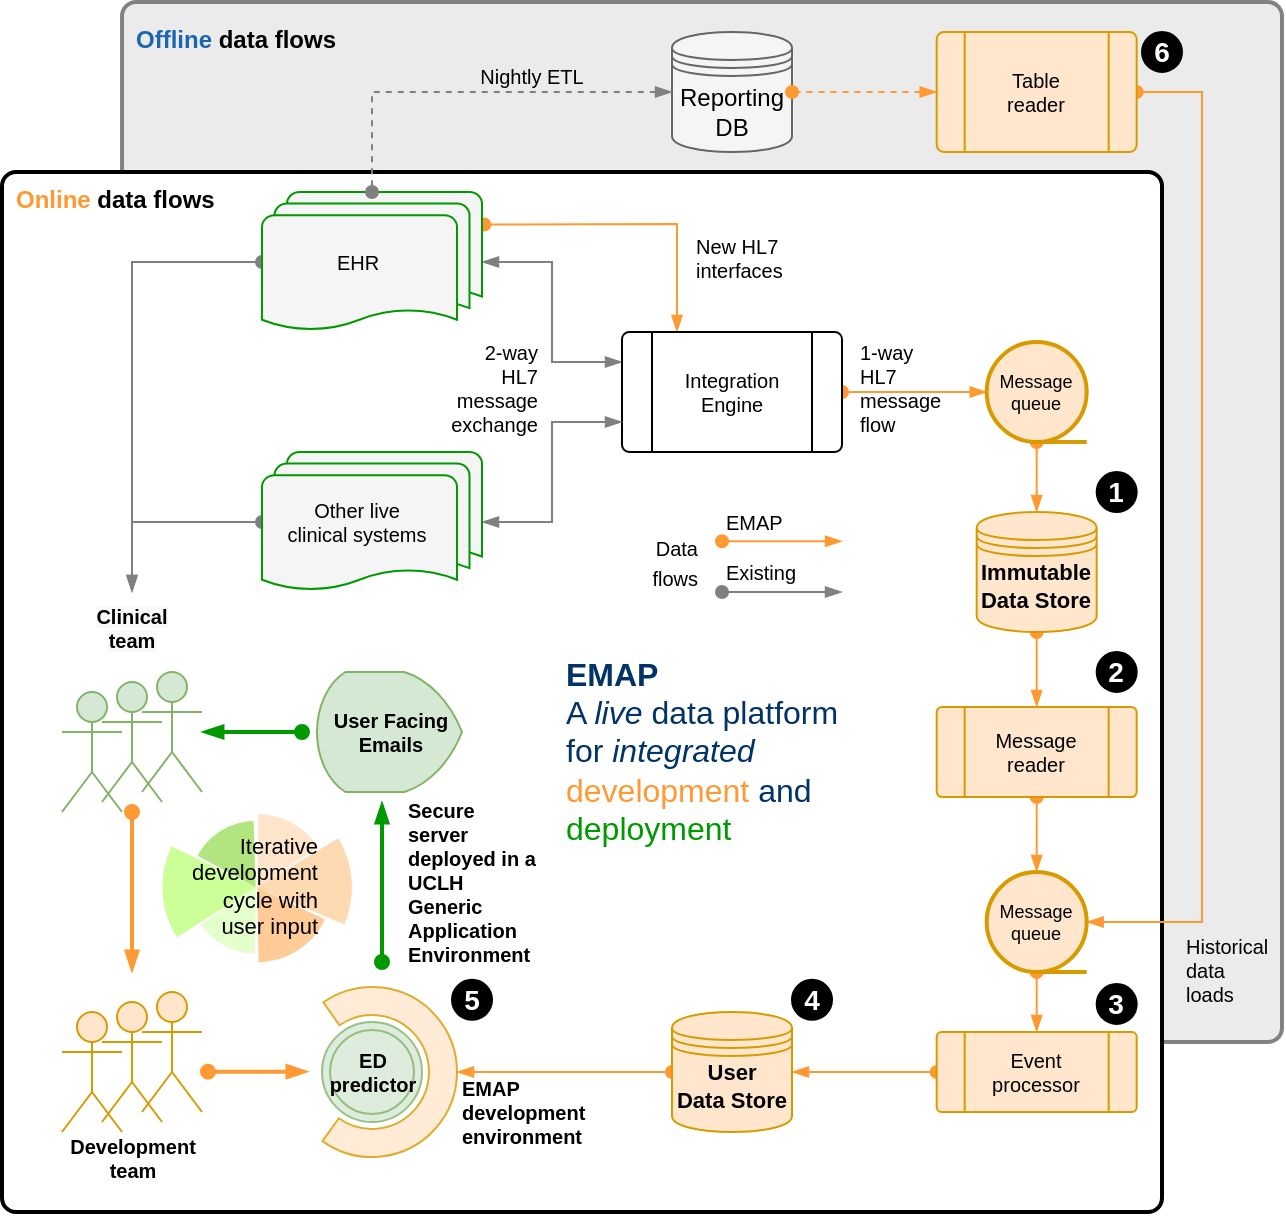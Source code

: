 <mxfile version="19.0.3" type="device"><diagram id="AGLjZ4bTWmo3PWsCuJTL" name="Page-1"><mxGraphModel dx="829" dy="836" grid="1" gridSize="10" guides="1" tooltips="1" connect="1" arrows="1" fold="1" page="1" pageScale="1" pageWidth="1654" pageHeight="1169" math="0" shadow="0"><root><mxCell id="0"/><mxCell id="1" parent="0"/><mxCell id="Xxeb_w5k-0lQKxWD1VdJ-54" value="" style="rounded=1;whiteSpace=wrap;html=1;absoluteArcSize=1;arcSize=14;strokeWidth=2;fontSize=10;align=center;verticalAlign=middle;strokeColor=#666666;gradientDirection=east;fillColor=#E6E6E6;opacity=80;" parent="1" vertex="1"><mxGeometry x="210" y="155" width="580" height="520" as="geometry"/></mxCell><mxCell id="Xxeb_w5k-0lQKxWD1VdJ-50" value="" style="rounded=1;whiteSpace=wrap;html=1;absoluteArcSize=1;arcSize=14;strokeWidth=2;fontSize=10;fillColor=#ffffff;align=center;verticalAlign=middle;" parent="1" vertex="1"><mxGeometry x="150" y="240" width="580" height="520" as="geometry"/></mxCell><mxCell id="Xxeb_w5k-0lQKxWD1VdJ-58" style="edgeStyle=elbowEdgeStyle;rounded=0;orthogonalLoop=1;jettySize=auto;html=1;exitX=1.011;exitY=0.233;exitDx=0;exitDy=0;exitPerimeter=0;entryX=0.25;entryY=0;entryDx=0;entryDy=0;fontSize=10;startArrow=oval;startFill=1;endArrow=blockThin;endFill=1;fillColor=#f8cecc;elbow=vertical;strokeColor=#FF9933;" parent="1" source="YOsguraXcIjrAALGB2yu-47" target="YOsguraXcIjrAALGB2yu-50" edge="1"><mxGeometry relative="1" as="geometry"><mxPoint x="400" y="295" as="sourcePoint"/><mxPoint x="470" y="345" as="targetPoint"/><Array as="points"><mxPoint x="460" y="266"/></Array></mxGeometry></mxCell><mxCell id="Xxeb_w5k-0lQKxWD1VdJ-47" style="edgeStyle=elbowEdgeStyle;rounded=0;orthogonalLoop=1;jettySize=auto;html=1;fontSize=10;startArrow=blockThin;startFill=1;endArrow=oval;endFill=1;fillColor=#ffffff;exitX=0.5;exitY=0;exitDx=0;exitDy=0;strokeColor=#808080;" parent="1" source="Xxeb_w5k-0lQKxWD1VdJ-44" edge="1"><mxGeometry relative="1" as="geometry"><mxPoint x="280" y="415" as="targetPoint"/><Array as="points"><mxPoint x="215" y="430"/></Array></mxGeometry></mxCell><mxCell id="Xxeb_w5k-0lQKxWD1VdJ-46" style="edgeStyle=none;rounded=0;orthogonalLoop=1;jettySize=auto;html=1;fontSize=10;startArrow=blockThin;startFill=1;endArrow=oval;endFill=1;fillColor=#ffffff;strokeWidth=2;strokeColor=#009900;" parent="1" source="Xxeb_w5k-0lQKxWD1VdJ-31" edge="1"><mxGeometry relative="1" as="geometry"><mxPoint x="300" y="520" as="targetPoint"/></mxGeometry></mxCell><mxCell id="Xxeb_w5k-0lQKxWD1VdJ-6" style="edgeStyle=none;rounded=0;orthogonalLoop=1;jettySize=auto;html=1;exitX=0.5;exitY=1;exitDx=0;exitDy=0;entryX=0.5;entryY=0;entryDx=0;entryDy=0;fontSize=10;startArrow=oval;startFill=1;endArrow=blockThin;endFill=1;fillColor=#ffffff;strokeColor=#FF9933;" parent="1" source="YOsguraXcIjrAALGB2yu-1" target="YOsguraXcIjrAALGB2yu-66" edge="1"><mxGeometry relative="1" as="geometry"/></mxCell><mxCell id="YOsguraXcIjrAALGB2yu-1" value="Immutable Data Store" style="shape=datastore;whiteSpace=wrap;html=1;fontSize=11;fillColor=#ffe6cc;strokeColor=#d79b00;fontStyle=1;spacing=0;spacingTop=-6;" parent="1" vertex="1"><mxGeometry x="637.34" y="410" width="60" height="60" as="geometry"/></mxCell><mxCell id="Xxeb_w5k-0lQKxWD1VdJ-17" style="edgeStyle=elbowEdgeStyle;rounded=0;orthogonalLoop=1;jettySize=auto;html=1;exitX=1;exitY=0.5;exitDx=0;exitDy=0;exitPerimeter=0;entryX=0;entryY=0.25;entryDx=0;entryDy=0;fontSize=10;startArrow=blockThin;startFill=1;endArrow=blockThin;endFill=1;fillColor=#ffffff;strokeColor=#808080;" parent="1" source="YOsguraXcIjrAALGB2yu-47" target="YOsguraXcIjrAALGB2yu-50" edge="1"><mxGeometry relative="1" as="geometry"/></mxCell><mxCell id="Xxeb_w5k-0lQKxWD1VdJ-49" style="edgeStyle=elbowEdgeStyle;rounded=0;orthogonalLoop=1;jettySize=auto;html=1;exitX=0.5;exitY=0;exitDx=0;exitDy=0;entryX=0;entryY=0.5;entryDx=0;entryDy=0;fontSize=10;startArrow=blockThin;startFill=1;endArrow=oval;endFill=1;fillColor=#ffffff;entryPerimeter=0;strokeColor=#808080;" parent="1" source="Xxeb_w5k-0lQKxWD1VdJ-44" target="YOsguraXcIjrAALGB2yu-47" edge="1"><mxGeometry relative="1" as="geometry"><Array as="points"><mxPoint x="215" y="370"/></Array></mxGeometry></mxCell><mxCell id="YOsguraXcIjrAALGB2yu-47" value="" style="strokeWidth=1;html=1;shape=mxgraph.flowchart.multi-document;whiteSpace=wrap;fillColor=#f5f5f5;verticalAlign=middle;strokeColor=#009900;" parent="1" vertex="1"><mxGeometry x="280" y="250" width="110" height="70" as="geometry"/></mxCell><mxCell id="Xxeb_w5k-0lQKxWD1VdJ-7" style="edgeStyle=none;rounded=0;orthogonalLoop=1;jettySize=auto;html=1;exitX=1;exitY=0.5;exitDx=0;exitDy=0;entryX=0;entryY=0.5;entryDx=0;entryDy=0;entryPerimeter=0;fontSize=10;startArrow=oval;startFill=1;endArrow=blockThin;endFill=1;fillColor=#ffffff;strokeColor=#FF9933;" parent="1" source="YOsguraXcIjrAALGB2yu-50" target="YOsguraXcIjrAALGB2yu-84" edge="1"><mxGeometry relative="1" as="geometry"/></mxCell><mxCell id="YOsguraXcIjrAALGB2yu-50" value="" style="verticalLabelPosition=bottom;verticalAlign=middle;html=1;shape=process;whiteSpace=wrap;rounded=1;size=0.14;arcSize=6;fontSize=10;" parent="1" vertex="1"><mxGeometry x="460" y="320" width="110" height="60" as="geometry"/></mxCell><mxCell id="YOsguraXcIjrAALGB2yu-59" value="EHR" style="text;html=1;strokeColor=none;fillColor=none;align=center;verticalAlign=middle;whiteSpace=wrap;rounded=0;fontSize=10;" parent="1" vertex="1"><mxGeometry x="307.5" y="275" width="40" height="20" as="geometry"/></mxCell><mxCell id="YOsguraXcIjrAALGB2yu-60" value="Integration&lt;br&gt;Engine" style="text;html=1;strokeColor=none;fillColor=none;align=center;verticalAlign=middle;whiteSpace=wrap;rounded=0;fontSize=10;" parent="1" vertex="1"><mxGeometry x="495" y="340" width="40" height="20" as="geometry"/></mxCell><mxCell id="YOsguraXcIjrAALGB2yu-64" value="2-way HL7&lt;br&gt;message exchange" style="text;html=1;strokeColor=none;fillColor=none;align=right;verticalAlign=middle;whiteSpace=wrap;rounded=0;fontSize=10;" parent="1" vertex="1"><mxGeometry x="380" y="318" width="40" height="60" as="geometry"/></mxCell><mxCell id="YOsguraXcIjrAALGB2yu-65" value="1-way HL7&lt;br&gt;message flow" style="text;html=1;strokeColor=none;fillColor=none;align=left;verticalAlign=middle;whiteSpace=wrap;rounded=0;fontSize=10;" parent="1" vertex="1"><mxGeometry x="577.34" y="318" width="40" height="60" as="geometry"/></mxCell><mxCell id="Xxeb_w5k-0lQKxWD1VdJ-4" style="edgeStyle=none;rounded=0;orthogonalLoop=1;jettySize=auto;html=1;exitX=0.5;exitY=1;exitDx=0;exitDy=0;entryX=0.5;entryY=0;entryDx=0;entryDy=0;entryPerimeter=0;fontSize=10;startArrow=oval;startFill=1;endArrow=blockThin;endFill=1;fillColor=#ffffff;strokeColor=#FF9933;" parent="1" source="YOsguraXcIjrAALGB2yu-66" target="Xxeb_w5k-0lQKxWD1VdJ-3" edge="1"><mxGeometry relative="1" as="geometry"/></mxCell><mxCell id="YOsguraXcIjrAALGB2yu-66" value="" style="verticalLabelPosition=bottom;verticalAlign=top;html=1;shape=process;whiteSpace=wrap;rounded=1;size=0.14;arcSize=6;fontSize=10;fillColor=#ffe6cc;strokeColor=#d79b00;" parent="1" vertex="1"><mxGeometry x="617.34" y="507.5" width="100" height="45" as="geometry"/></mxCell><mxCell id="YOsguraXcIjrAALGB2yu-67" value="Message&lt;br&gt;reader" style="text;html=1;fillColor=#ffe6cc;align=center;verticalAlign=middle;whiteSpace=wrap;rounded=0;fontSize=10;" parent="1" vertex="1"><mxGeometry x="647.34" y="520" width="40" height="20" as="geometry"/></mxCell><mxCell id="Xxeb_w5k-0lQKxWD1VdJ-10" style="edgeStyle=none;rounded=0;orthogonalLoop=1;jettySize=auto;html=1;exitX=0;exitY=0.5;exitDx=0;exitDy=0;entryX=1;entryY=0.5;entryDx=0;entryDy=0;fontSize=10;startArrow=oval;startFill=1;endArrow=blockThin;endFill=1;fillColor=#ffffff;strokeColor=#FF9933;" parent="1" source="YOsguraXcIjrAALGB2yu-68" target="Xxeb_w5k-0lQKxWD1VdJ-9" edge="1"><mxGeometry relative="1" as="geometry"/></mxCell><mxCell id="YOsguraXcIjrAALGB2yu-68" value="" style="verticalLabelPosition=bottom;verticalAlign=top;html=1;shape=process;whiteSpace=wrap;rounded=1;size=0.14;arcSize=6;fontSize=10;fillColor=#ffe6cc;strokeColor=#d79b00;" parent="1" vertex="1"><mxGeometry x="617.34" y="670" width="100" height="40" as="geometry"/></mxCell><mxCell id="YOsguraXcIjrAALGB2yu-69" value="Event processor" style="text;html=1;fillColor=#ffe6cc;align=center;verticalAlign=middle;whiteSpace=wrap;rounded=0;fontSize=10;" parent="1" vertex="1"><mxGeometry x="647.34" y="680" width="40" height="20" as="geometry"/></mxCell><mxCell id="YOsguraXcIjrAALGB2yu-70" value="&lt;font style=&quot;font-size: 12px&quot;&gt;Reporting&lt;br&gt;DB&lt;/font&gt;" style="shape=datastore;whiteSpace=wrap;html=1;fillColor=#f5f5f5;strokeColor=#666666;" parent="1" vertex="1"><mxGeometry x="485.0" y="170" width="60" height="60" as="geometry"/></mxCell><mxCell id="YOsguraXcIjrAALGB2yu-72" style="rounded=0;orthogonalLoop=1;jettySize=auto;html=1;entryX=0.5;entryY=0;entryDx=0;entryDy=0;fontSize=10;endArrow=oval;endFill=1;fillColor=#ffffff;startArrow=blockThin;startFill=1;exitX=0;exitY=0.5;exitDx=0;exitDy=0;entryPerimeter=0;edgeStyle=orthogonalEdgeStyle;dashed=1;strokeColor=#808080;" parent="1" source="YOsguraXcIjrAALGB2yu-70" target="YOsguraXcIjrAALGB2yu-47" edge="1"><mxGeometry relative="1" as="geometry"><mxPoint x="630.003" y="219.58" as="sourcePoint"/><mxPoint x="570" y="219.58" as="targetPoint"/></mxGeometry></mxCell><mxCell id="YOsguraXcIjrAALGB2yu-73" value="Nightly ETL" style="text;html=1;strokeColor=none;fillColor=none;align=center;verticalAlign=top;whiteSpace=wrap;rounded=0;fontSize=10;" parent="1" vertex="1"><mxGeometry x="375" y="180" width="80" height="30" as="geometry"/></mxCell><mxCell id="YOsguraXcIjrAALGB2yu-74" style="rounded=0;orthogonalLoop=1;jettySize=auto;html=1;fontSize=10;endArrow=oval;endFill=1;fillColor=#ffffff;startArrow=blockThin;startFill=1;exitX=0;exitY=0.5;exitDx=0;exitDy=0;edgeStyle=orthogonalEdgeStyle;dashed=1;entryX=1;entryY=0.5;entryDx=0;entryDy=0;strokeColor=#FF9933;" parent="1" source="YOsguraXcIjrAALGB2yu-75" target="YOsguraXcIjrAALGB2yu-70" edge="1"><mxGeometry relative="1" as="geometry"><mxPoint x="1025.0" y="217.32" as="sourcePoint"/><mxPoint x="710" y="230" as="targetPoint"/></mxGeometry></mxCell><mxCell id="Xxeb_w5k-0lQKxWD1VdJ-11" style="edgeStyle=elbowEdgeStyle;rounded=0;orthogonalLoop=1;jettySize=auto;html=1;exitX=1;exitY=0.5;exitDx=0;exitDy=0;fontSize=10;startArrow=oval;startFill=1;endArrow=blockThin;endFill=1;fillColor=#ffffff;elbow=vertical;entryX=1;entryY=0.5;entryDx=0;entryDy=0;entryPerimeter=0;strokeColor=#FF9933;" parent="1" source="YOsguraXcIjrAALGB2yu-75" target="Xxeb_w5k-0lQKxWD1VdJ-3" edge="1"><mxGeometry relative="1" as="geometry"><mxPoint x="720" y="610" as="targetPoint"/><Array as="points"><mxPoint x="750" y="440"/><mxPoint x="740" y="370"/><mxPoint x="760" y="610"/></Array></mxGeometry></mxCell><mxCell id="YOsguraXcIjrAALGB2yu-75" value="" style="verticalLabelPosition=bottom;verticalAlign=top;html=1;shape=process;whiteSpace=wrap;rounded=1;size=0.14;arcSize=6;fontSize=10;fillColor=#ffe6cc;strokeColor=#d79b00;" parent="1" vertex="1"><mxGeometry x="617.34" y="170" width="100" height="60" as="geometry"/></mxCell><mxCell id="YOsguraXcIjrAALGB2yu-76" value="Table&lt;br&gt;reader" style="text;html=1;strokeColor=none;fillColor=none;align=center;verticalAlign=middle;whiteSpace=wrap;rounded=0;fontSize=10;" parent="1" vertex="1"><mxGeometry x="647.34" y="190" width="40" height="20" as="geometry"/></mxCell><mxCell id="Xxeb_w5k-0lQKxWD1VdJ-8" style="edgeStyle=none;rounded=0;orthogonalLoop=1;jettySize=auto;html=1;exitX=0.5;exitY=1;exitDx=0;exitDy=0;exitPerimeter=0;entryX=0.5;entryY=0;entryDx=0;entryDy=0;fontSize=10;startArrow=oval;startFill=1;endArrow=blockThin;endFill=1;fillColor=#ffffff;strokeColor=#FF9933;" parent="1" source="YOsguraXcIjrAALGB2yu-84" target="YOsguraXcIjrAALGB2yu-1" edge="1"><mxGeometry relative="1" as="geometry"/></mxCell><mxCell id="YOsguraXcIjrAALGB2yu-84" value="Message queue" style="strokeWidth=2;html=1;shape=mxgraph.flowchart.sequential_data;whiteSpace=wrap;fontSize=9;fillColor=#ffe6cc;align=center;verticalAlign=middle;strokeColor=#d79b00;" parent="1" vertex="1"><mxGeometry x="642.34" y="325" width="50" height="50" as="geometry"/></mxCell><mxCell id="Xxeb_w5k-0lQKxWD1VdJ-5" style="edgeStyle=none;rounded=0;orthogonalLoop=1;jettySize=auto;html=1;exitX=0.5;exitY=1;exitDx=0;exitDy=0;exitPerimeter=0;entryX=0.5;entryY=0;entryDx=0;entryDy=0;fontSize=10;startArrow=oval;startFill=1;endArrow=blockThin;endFill=1;fillColor=#ffffff;strokeColor=#FF9933;" parent="1" source="Xxeb_w5k-0lQKxWD1VdJ-3" target="YOsguraXcIjrAALGB2yu-68" edge="1"><mxGeometry relative="1" as="geometry"/></mxCell><mxCell id="Xxeb_w5k-0lQKxWD1VdJ-3" value="Message queue" style="strokeWidth=2;html=1;shape=mxgraph.flowchart.sequential_data;whiteSpace=wrap;fontSize=9;fillColor=#ffe6cc;align=center;verticalAlign=middle;strokeColor=#d79b00;" parent="1" vertex="1"><mxGeometry x="642.34" y="590" width="50" height="50" as="geometry"/></mxCell><mxCell id="Xxeb_w5k-0lQKxWD1VdJ-37" style="edgeStyle=elbowEdgeStyle;rounded=0;orthogonalLoop=1;jettySize=auto;html=1;exitX=0;exitY=0.5;exitDx=0;exitDy=0;fontSize=10;startArrow=oval;startFill=1;endArrow=blockThin;endFill=1;fillColor=#ffffff;strokeColor=#FF9933;" parent="1" source="Xxeb_w5k-0lQKxWD1VdJ-9" target="PI1jIJRue8a1WFZ3D4rg-30" edge="1"><mxGeometry relative="1" as="geometry"><mxPoint x="385" y="690" as="targetPoint"/></mxGeometry></mxCell><mxCell id="Xxeb_w5k-0lQKxWD1VdJ-9" value="&lt;b style=&quot;font-size: 11px;&quot;&gt;User &lt;br style=&quot;font-size: 11px;&quot;&gt;Data Store&lt;/b&gt;" style="shape=datastore;whiteSpace=wrap;html=1;fontSize=11;fillColor=#ffe6cc;strokeColor=#d79b00;spacingTop=-6;" parent="1" vertex="1"><mxGeometry x="485" y="660" width="60" height="60" as="geometry"/></mxCell><mxCell id="Xxeb_w5k-0lQKxWD1VdJ-18" style="edgeStyle=elbowEdgeStyle;rounded=0;orthogonalLoop=1;jettySize=auto;html=1;exitX=1;exitY=0.5;exitDx=0;exitDy=0;exitPerimeter=0;entryX=0;entryY=0.75;entryDx=0;entryDy=0;fontSize=10;startArrow=blockThin;startFill=1;endArrow=blockThin;endFill=1;fillColor=#ffffff;strokeColor=#808080;" parent="1" source="Xxeb_w5k-0lQKxWD1VdJ-15" target="YOsguraXcIjrAALGB2yu-50" edge="1"><mxGeometry relative="1" as="geometry"/></mxCell><mxCell id="Xxeb_w5k-0lQKxWD1VdJ-15" value="" style="strokeWidth=1;html=1;shape=mxgraph.flowchart.multi-document;whiteSpace=wrap;fillColor=#f5f5f5;verticalAlign=middle;strokeColor=#009900;" parent="1" vertex="1"><mxGeometry x="280" y="380" width="110" height="70" as="geometry"/></mxCell><mxCell id="Xxeb_w5k-0lQKxWD1VdJ-16" value="Other live clinical systems" style="text;html=1;strokeColor=none;fillColor=none;align=center;verticalAlign=middle;whiteSpace=wrap;rounded=0;fontSize=10;" parent="1" vertex="1"><mxGeometry x="290" y="405" width="75" height="20" as="geometry"/></mxCell><mxCell id="Xxeb_w5k-0lQKxWD1VdJ-38" style="edgeStyle=elbowEdgeStyle;rounded=0;orthogonalLoop=1;jettySize=auto;html=1;fontSize=10;startArrow=oval;startFill=1;endArrow=blockThin;endFill=1;fillColor=#ffffff;strokeWidth=2;strokeColor=#009900;" parent="1" edge="1"><mxGeometry relative="1" as="geometry"><mxPoint x="340" y="635" as="sourcePoint"/><mxPoint x="340" y="555" as="targetPoint"/><Array as="points"><mxPoint x="340" y="575"/></Array></mxGeometry></mxCell><mxCell id="Xxeb_w5k-0lQKxWD1VdJ-21" value="&lt;b&gt;User Facing&lt;br&gt;Emails&lt;/b&gt;" style="strokeWidth=1;html=1;shape=mxgraph.flowchart.display;whiteSpace=wrap;fontSize=10;fillColor=#d5e8d4;align=center;verticalAlign=middle;flipV=1;flipH=1;strokeColor=#82b366;" parent="1" vertex="1"><mxGeometry x="307.5" y="490" width="72.5" height="60" as="geometry"/></mxCell><mxCell id="Xxeb_w5k-0lQKxWD1VdJ-45" style="rounded=0;orthogonalLoop=1;jettySize=auto;html=1;fontSize=10;startArrow=oval;startFill=1;endArrow=blockThin;endFill=1;fillColor=#ffffff;strokeWidth=2;strokeColor=#FF9933;" parent="1" edge="1"><mxGeometry relative="1" as="geometry"><mxPoint x="215" y="640" as="targetPoint"/><mxPoint x="215" y="560" as="sourcePoint"/></mxGeometry></mxCell><mxCell id="Xxeb_w5k-0lQKxWD1VdJ-30" value="" style="shape=umlActor;verticalLabelPosition=bottom;verticalAlign=top;html=1;fontSize=10;strokeWidth=1;fillColor=#d5e8d4;strokeColor=#82b366;" parent="1" vertex="1"><mxGeometry x="200" y="495" width="30" height="60" as="geometry"/></mxCell><mxCell id="Xxeb_w5k-0lQKxWD1VdJ-31" value="" style="shape=umlActor;verticalLabelPosition=bottom;verticalAlign=top;html=1;fontSize=10;strokeWidth=1;fillColor=#d5e8d4;strokeColor=#82b366;" parent="1" vertex="1"><mxGeometry x="220" y="490" width="30" height="60" as="geometry"/></mxCell><mxCell id="Xxeb_w5k-0lQKxWD1VdJ-32" value="" style="shape=umlActor;verticalLabelPosition=bottom;verticalAlign=top;html=1;fontSize=10;strokeWidth=1;fillColor=#d5e8d4;strokeColor=#82b366;" parent="1" vertex="1"><mxGeometry x="180" y="500" width="30" height="60" as="geometry"/></mxCell><mxCell id="Xxeb_w5k-0lQKxWD1VdJ-33" value="Development&lt;br&gt;team" style="shape=umlActor;verticalLabelPosition=bottom;verticalAlign=top;html=1;fontSize=10;strokeWidth=1;fillColor=#ffe6cc;strokeColor=#d79b00;fontStyle=1" parent="1" vertex="1"><mxGeometry x="200" y="655" width="30" height="60" as="geometry"/></mxCell><mxCell id="Xxeb_w5k-0lQKxWD1VdJ-34" value="" style="shape=umlActor;verticalLabelPosition=bottom;verticalAlign=top;html=1;fontSize=10;strokeWidth=1;fillColor=#ffe6cc;strokeColor=#d79b00;" parent="1" vertex="1"><mxGeometry x="220" y="650" width="30" height="60" as="geometry"/></mxCell><mxCell id="Xxeb_w5k-0lQKxWD1VdJ-35" value="" style="shape=umlActor;verticalLabelPosition=bottom;verticalAlign=top;html=1;fontSize=10;strokeWidth=1;fillColor=#ffe6cc;strokeColor=#d79b00;" parent="1" vertex="1"><mxGeometry x="180" y="660" width="30" height="60" as="geometry"/></mxCell><mxCell id="Xxeb_w5k-0lQKxWD1VdJ-44" value="&lt;meta charset=&quot;utf-8&quot;&gt;&lt;span style=&quot;color: rgb(0, 0, 0); font-family: helvetica; font-size: 10px; font-style: normal; letter-spacing: normal; text-indent: 0px; text-transform: none; word-spacing: 0px; background-color: rgb(248, 249, 250); display: inline; float: none;&quot;&gt;Clinical&lt;/span&gt;&lt;br style=&quot;color: rgb(0, 0, 0); font-family: helvetica; font-size: 10px; font-style: normal; letter-spacing: normal; text-indent: 0px; text-transform: none; word-spacing: 0px; background-color: rgb(248, 249, 250);&quot;&gt;&lt;span style=&quot;color: rgb(0, 0, 0); font-family: helvetica; font-size: 10px; font-style: normal; letter-spacing: normal; text-indent: 0px; text-transform: none; word-spacing: 0px; background-color: rgb(248, 249, 250); display: inline; float: none;&quot;&gt;team&lt;/span&gt;" style="text;whiteSpace=wrap;html=1;fontSize=10;align=center;fontStyle=1" parent="1" vertex="1"><mxGeometry x="185" y="450" width="60" height="40" as="geometry"/></mxCell><mxCell id="Xxeb_w5k-0lQKxWD1VdJ-52" value="&lt;b&gt;&lt;font color=&quot;#003366&quot;&gt;EMAP&lt;/font&gt;&lt;/b&gt;&lt;br&gt;&lt;font color=&quot;#003366&quot;&gt;A &lt;i&gt;live&lt;/i&gt; data platform &lt;br&gt;for &lt;i&gt;integrated &lt;/i&gt;&lt;/font&gt;&lt;br&gt;&lt;font color=&quot;#ff9933&quot;&gt;development&lt;/font&gt; &lt;font color=&quot;#003366&quot;&gt;and&lt;/font&gt; &lt;font color=&quot;#009900&quot;&gt;deployment&lt;/font&gt;" style="text;html=1;strokeColor=none;fillColor=none;align=left;verticalAlign=top;whiteSpace=wrap;rounded=0;fontSize=16;" parent="1" vertex="1"><mxGeometry x="430" y="475" width="140" height="110" as="geometry"/></mxCell><mxCell id="Xxeb_w5k-0lQKxWD1VdJ-55" value="&lt;font color=&quot;#1b66b2&quot;&gt;Offline&lt;/font&gt; data flows" style="text;html=1;strokeColor=none;fillColor=none;align=left;verticalAlign=top;whiteSpace=wrap;rounded=0;fontSize=12;fontStyle=1" parent="1" vertex="1"><mxGeometry x="215" y="160" width="160" height="30" as="geometry"/></mxCell><mxCell id="Xxeb_w5k-0lQKxWD1VdJ-57" value="&lt;font color=&quot;#ff9933&quot;&gt;Online&lt;/font&gt; data flows" style="text;html=1;strokeColor=none;fillColor=none;align=left;verticalAlign=top;whiteSpace=wrap;rounded=0;fontSize=12;fontStyle=1" parent="1" vertex="1"><mxGeometry x="155" y="240" width="160" height="30" as="geometry"/></mxCell><mxCell id="Xxeb_w5k-0lQKxWD1VdJ-64" value="&lt;font style=&quot;font-size: 10px&quot;&gt;Existing&lt;br&gt;&lt;/font&gt;" style="text;html=1;strokeColor=none;fillColor=none;align=left;verticalAlign=middle;whiteSpace=wrap;rounded=0;fontSize=12;" parent="1" vertex="1"><mxGeometry x="510" y="430" width="60" height="20" as="geometry"/></mxCell><mxCell id="Xxeb_w5k-0lQKxWD1VdJ-63" style="edgeStyle=none;rounded=0;orthogonalLoop=1;jettySize=auto;html=1;fontSize=10;startArrow=oval;startFill=1;endArrow=blockThin;endFill=1;fillColor=#ffffff;strokeColor=#808080;" parent="1" edge="1"><mxGeometry x="460" y="404.65" as="geometry"><mxPoint x="510" y="450" as="sourcePoint"/><mxPoint x="570" y="450" as="targetPoint"/></mxGeometry></mxCell><mxCell id="Xxeb_w5k-0lQKxWD1VdJ-65" value="&lt;font style=&quot;font-size: 10px&quot;&gt;EMAP&lt;br&gt;&lt;/font&gt;" style="text;html=1;strokeColor=none;fillColor=none;align=left;verticalAlign=middle;whiteSpace=wrap;rounded=0;fontSize=12;" parent="1" vertex="1"><mxGeometry x="510" y="404.65" width="60" height="20" as="geometry"/></mxCell><mxCell id="Xxeb_w5k-0lQKxWD1VdJ-66" style="edgeStyle=none;rounded=0;orthogonalLoop=1;jettySize=auto;html=1;fontSize=10;startArrow=oval;startFill=1;endArrow=blockThin;endFill=1;fillColor=#ffffff;strokeColor=#FF9933;" parent="1" edge="1"><mxGeometry x="460" y="404.65" as="geometry"><mxPoint x="510.0" y="424.65" as="sourcePoint"/><mxPoint x="570.0" y="424.65" as="targetPoint"/></mxGeometry></mxCell><mxCell id="Xxeb_w5k-0lQKxWD1VdJ-67" value="&lt;font style=&quot;font-size: 10px&quot;&gt;Data flows&lt;br&gt;&lt;/font&gt;" style="text;html=1;strokeColor=none;fillColor=none;align=right;verticalAlign=middle;whiteSpace=wrap;rounded=0;fontSize=12;" parent="1" vertex="1"><mxGeometry x="460" y="425.34" width="40" height="20" as="geometry"/></mxCell><mxCell id="Xxeb_w5k-0lQKxWD1VdJ-70" value="New HL7 interfaces" style="text;html=1;strokeColor=none;fillColor=none;align=left;verticalAlign=top;whiteSpace=wrap;rounded=0;fontSize=10;" parent="1" vertex="1"><mxGeometry x="495" y="265" width="40" height="35" as="geometry"/></mxCell><mxCell id="Xxeb_w5k-0lQKxWD1VdJ-71" value="Historical&lt;br&gt;data&lt;br&gt;&lt;div&gt;&lt;span&gt;loads&lt;/span&gt;&lt;/div&gt;" style="text;html=1;strokeColor=none;fillColor=none;align=left;verticalAlign=top;whiteSpace=wrap;rounded=0;fontSize=10;" parent="1" vertex="1"><mxGeometry x="740" y="615.34" width="50" height="54.66" as="geometry"/></mxCell><mxCell id="PI1jIJRue8a1WFZ3D4rg-30" value="" style="verticalLabelPosition=bottom;verticalAlign=top;html=1;shape=mxgraph.basic.partConcEllipse;startAngle=0.903;endAngle=0.599;arcWidth=0.33;shadow=0;sketch=0;fontFamily=Courier New;fontSize=11;strokeColor=#d79b00;strokeWidth=1;fillColor=#ffe6cc;gradientDirection=west;opacity=80;" parent="1" vertex="1"><mxGeometry x="292.5" y="647.5" width="85" height="85" as="geometry"/></mxCell><mxCell id="PI1jIJRue8a1WFZ3D4rg-33" value="" style="ellipse;shape=doubleEllipse;whiteSpace=wrap;html=1;aspect=fixed;shadow=0;sketch=0;fontFamily=Courier New;fontSize=11;strokeColor=#82b366;strokeWidth=1;fillColor=#d5e8d4;gradientDirection=west;align=center;verticalAlign=middle;opacity=80;" parent="1" vertex="1"><mxGeometry x="310" y="665" width="50" height="50" as="geometry"/></mxCell><mxCell id="PI1jIJRue8a1WFZ3D4rg-35" value="ED predictor" style="text;html=1;strokeColor=none;fillColor=none;align=center;verticalAlign=middle;whiteSpace=wrap;rounded=0;fontSize=10;fontStyle=1" parent="1" vertex="1"><mxGeometry x="318.75" y="680" width="32.5" height="20" as="geometry"/></mxCell><mxCell id="PI1jIJRue8a1WFZ3D4rg-37" style="edgeStyle=none;rounded=0;orthogonalLoop=1;jettySize=auto;html=1;fontSize=10;startArrow=blockThin;startFill=1;endArrow=oval;endFill=1;fillColor=#ffffff;strokeWidth=2;strokeColor=#FF9933;" parent="1" edge="1"><mxGeometry relative="1" as="geometry"><mxPoint x="303" y="689.83" as="sourcePoint"/><mxPoint x="253" y="689.83" as="targetPoint"/></mxGeometry></mxCell><mxCell id="PI1jIJRue8a1WFZ3D4rg-2" value="" style="ellipse;whiteSpace=wrap;html=1;aspect=fixed;shadow=0;sketch=0;fontSize=20;fontColor=#003366;strokeWidth=2;gradientColor=none;gradientDirection=west;align=left;verticalAlign=bottom;fillColor=#FFFFFF;strokeColor=none;opacity=50;" parent="1" vertex="1"><mxGeometry x="230" y="550" width="96.0" height="96.0" as="geometry"/></mxCell><mxCell id="PI1jIJRue8a1WFZ3D4rg-3" value="" style="verticalLabelPosition=bottom;verticalAlign=top;html=1;shape=mxgraph.basic.pie;startAngle=0.321;endAngle=0.497;shadow=0;dashed=1;dashPattern=1 4;sketch=0;fontSize=20;strokeWidth=0;gradientDirection=west;opacity=50;strokeColor=none;fillColor=#FF9933;" parent="1" vertex="1"><mxGeometry x="239.762" y="559.762" width="75.117" height="75.117" as="geometry"/></mxCell><mxCell id="PI1jIJRue8a1WFZ3D4rg-4" value="" style="verticalLabelPosition=bottom;verticalAlign=top;html=1;shape=mxgraph.basic.pie;startAngle=0.003;endAngle=0.157;shadow=0;dashed=1;dashPattern=1 4;sketch=0;fontSize=20;strokeColor=#d79b00;strokeWidth=0;gradientDirection=west;opacity=50;fillColor=#FFCC99;" parent="1" vertex="1"><mxGeometry x="240.891" y="560.885" width="72.872" height="72.872" as="geometry"/></mxCell><mxCell id="PI1jIJRue8a1WFZ3D4rg-5" value="" style="verticalLabelPosition=bottom;verticalAlign=top;html=1;shape=mxgraph.basic.pie;startAngle=0.164;endAngle=0.314;shadow=0;dashed=1;dashPattern=1 4;sketch=0;fontSize=20;strokeColor=#d79b00;strokeWidth=0;gradientDirection=west;opacity=50;fillColor=#FFB366;" parent="1" vertex="1"><mxGeometry x="230" y="550" width="94.648" height="94.648" as="geometry"/></mxCell><mxCell id="PI1jIJRue8a1WFZ3D4rg-6" value="" style="verticalLabelPosition=bottom;verticalAlign=top;html=1;shape=mxgraph.basic.pie;startAngle=0.829;endAngle=0.995;shadow=0;dashed=1;dashPattern=1 4;sketch=0;fontSize=20;strokeWidth=0;gradientDirection=west;opacity=50;strokeColor=none;fillColor=#66CC00;" parent="1" vertex="1"><mxGeometry x="243.521" y="564.265" width="66.112" height="66.112" as="geometry"/></mxCell><mxCell id="PI1jIJRue8a1WFZ3D4rg-7" value="" style="verticalLabelPosition=bottom;verticalAlign=top;html=1;shape=mxgraph.basic.pie;startAngle=0.502;endAngle=0.654;shadow=0;dashed=1;dashPattern=1 4;sketch=0;fontSize=20;strokeColor=#d79b00;strokeWidth=0;gradientDirection=west;opacity=50;fillColor=#CCFF99;" parent="1" vertex="1"><mxGeometry x="243.521" y="564.265" width="66.112" height="66.112" as="geometry"/></mxCell><mxCell id="PI1jIJRue8a1WFZ3D4rg-8" value="" style="verticalLabelPosition=bottom;verticalAlign=top;html=1;shape=mxgraph.basic.pie;startAngle=0.66;endAngle=0.822;shadow=0;dashed=1;dashPattern=1 4;sketch=0;fontSize=20;strokeColor=#d79b00;strokeWidth=0;gradientDirection=west;opacity=50;fillColor=#99FF33;" parent="1" vertex="1"><mxGeometry x="230" y="550.744" width="93.157" height="93.157" as="geometry"/></mxCell><mxCell id="Xxeb_w5k-0lQKxWD1VdJ-40" value="Iterative development cycle with &lt;br style=&quot;font-size: 11px;&quot;&gt;user input" style="text;html=1;strokeColor=none;fillColor=none;align=right;verticalAlign=middle;whiteSpace=wrap;rounded=0;fontSize=11;" parent="1" vertex="1"><mxGeometry x="235" y="587.32" width="75" height="20" as="geometry"/></mxCell><mxCell id="PI1jIJRue8a1WFZ3D4rg-38" value="EMAP development environment" style="text;html=1;strokeColor=none;fillColor=none;align=left;verticalAlign=middle;whiteSpace=wrap;rounded=0;fontSize=10;fontStyle=1" parent="1" vertex="1"><mxGeometry x="377.5" y="700" width="32.5" height="20" as="geometry"/></mxCell><mxCell id="zz4aHNm8vJq9On_wiSXI-1" value="Secure server deployed in a UCLH Generic Application Environment&amp;nbsp;" style="text;html=1;strokeColor=none;fillColor=none;align=left;verticalAlign=middle;whiteSpace=wrap;rounded=0;fontSize=10;fontStyle=1" parent="1" vertex="1"><mxGeometry x="351.25" y="585" width="32.5" height="20" as="geometry"/></mxCell><mxCell id="WUkqXBlPI3eUUypM9P9T-2" value="1" style="ellipse;whiteSpace=wrap;html=1;aspect=fixed;fillColor=#000000;strokeColor=default;fontColor=#ffffff;fontStyle=1;fontSize=14;" vertex="1" parent="1"><mxGeometry x="697.34" y="390" width="20" height="20" as="geometry"/></mxCell><mxCell id="WUkqXBlPI3eUUypM9P9T-3" value="2" style="ellipse;whiteSpace=wrap;html=1;aspect=fixed;fillColor=#000000;strokeColor=default;fontColor=#ffffff;fontStyle=1;fontSize=14;" vertex="1" parent="1"><mxGeometry x="697.34" y="480" width="20" height="20" as="geometry"/></mxCell><mxCell id="WUkqXBlPI3eUUypM9P9T-5" value="3" style="ellipse;whiteSpace=wrap;html=1;aspect=fixed;fillColor=#000000;strokeColor=default;fontColor=#ffffff;fontStyle=1;fontSize=14;" vertex="1" parent="1"><mxGeometry x="697.34" y="646" width="20" height="20" as="geometry"/></mxCell><mxCell id="WUkqXBlPI3eUUypM9P9T-6" value="4" style="ellipse;whiteSpace=wrap;html=1;aspect=fixed;fillColor=#000000;strokeColor=default;fontColor=#ffffff;fontStyle=1;fontSize=14;" vertex="1" parent="1"><mxGeometry x="545" y="643.9" width="20" height="20" as="geometry"/></mxCell><mxCell id="WUkqXBlPI3eUUypM9P9T-7" value="5" style="ellipse;whiteSpace=wrap;html=1;aspect=fixed;fillColor=#000000;strokeColor=default;fontColor=#ffffff;fontStyle=1;fontSize=14;" vertex="1" parent="1"><mxGeometry x="375" y="643.9" width="20" height="20" as="geometry"/></mxCell><mxCell id="WUkqXBlPI3eUUypM9P9T-8" value="6" style="ellipse;whiteSpace=wrap;html=1;aspect=fixed;fillColor=#000000;strokeColor=default;fontColor=#ffffff;fontStyle=1;fontSize=14;" vertex="1" parent="1"><mxGeometry x="720" y="170" width="20" height="20" as="geometry"/></mxCell></root></mxGraphModel></diagram></mxfile>